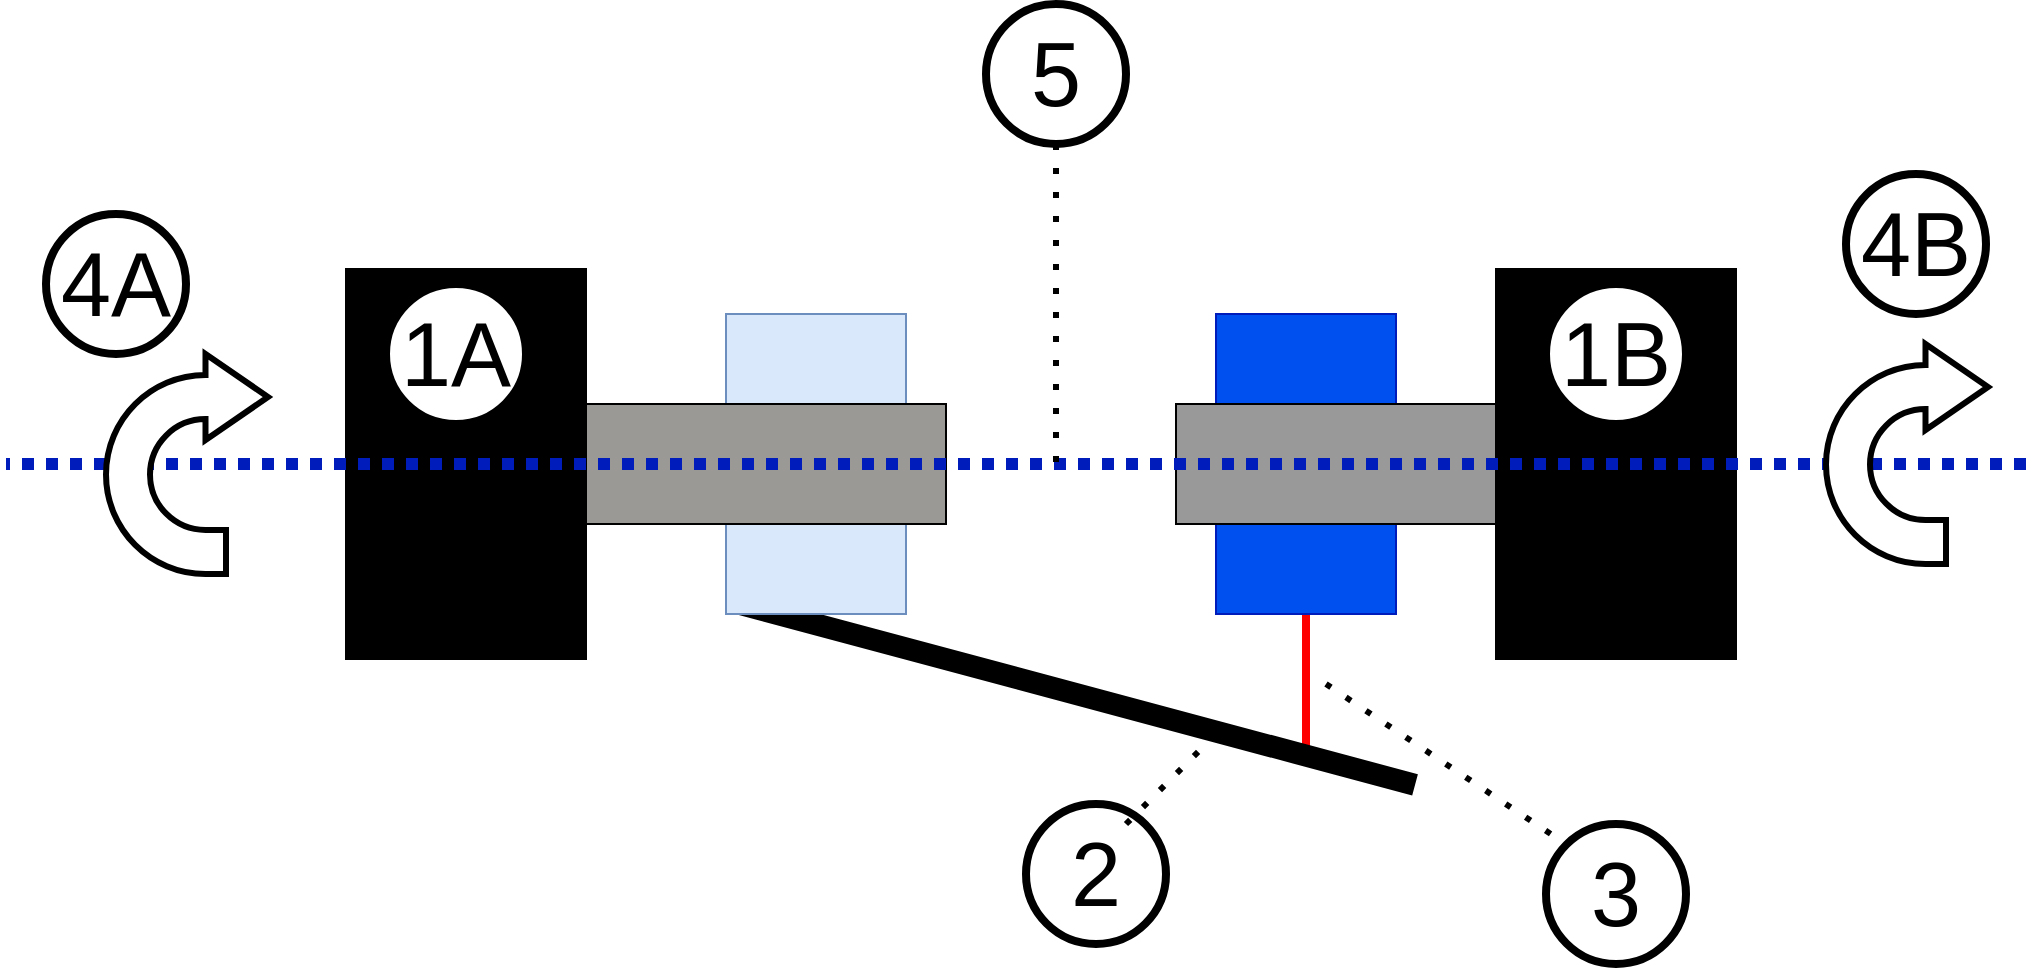 <mxfile version="21.5.0">
  <diagram name="Page-1" id="8FRpXJnR-P_6Mu9A4L2G">
    <mxGraphModel dx="2437" dy="886" grid="1" gridSize="10" guides="1" tooltips="1" connect="1" arrows="1" fold="1" page="1" pageScale="1" pageWidth="850" pageHeight="1100" math="0" shadow="0">
      <root>
        <mxCell id="0" />
        <mxCell id="1" parent="0" />
        <mxCell id="ZVM27dHLaGGcp62J2ybX-13" value="" style="endArrow=none;html=1;rounded=0;strokeWidth=4;strokeColor=#FF0000;" parent="1" source="ZVM27dHLaGGcp62J2ybX-9" edge="1">
          <mxGeometry width="50" height="50" relative="1" as="geometry">
            <mxPoint x="490" y="395" as="sourcePoint" />
            <mxPoint x="490" y="415.711" as="targetPoint" />
          </mxGeometry>
        </mxCell>
        <mxCell id="ZVM27dHLaGGcp62J2ybX-11" value="" style="rounded=0;whiteSpace=wrap;html=1;rotation=15;fillColor=#000000;" parent="1" vertex="1">
          <mxGeometry x="200" y="380" width="350" height="10" as="geometry" />
        </mxCell>
        <mxCell id="ZVM27dHLaGGcp62J2ybX-9" value="" style="rounded=0;whiteSpace=wrap;html=1;fillColor=#0050ef;fontColor=#ffffff;strokeColor=#001DBC;" parent="1" vertex="1">
          <mxGeometry x="445" y="195" width="90" height="150" as="geometry" />
        </mxCell>
        <mxCell id="ZVM27dHLaGGcp62J2ybX-2" value="" style="rounded=0;whiteSpace=wrap;html=1;fillColor=#dae8fc;strokeColor=#6c8ebf;" parent="1" vertex="1">
          <mxGeometry x="200" y="195" width="90" height="150" as="geometry" />
        </mxCell>
        <mxCell id="ZVM27dHLaGGcp62J2ybX-1" value="" style="rounded=0;whiteSpace=wrap;html=1;fillColor=#9a9996;" parent="1" vertex="1">
          <mxGeometry x="60" y="240" width="250" height="60" as="geometry" />
        </mxCell>
        <mxCell id="ZVM27dHLaGGcp62J2ybX-4" value="" style="rounded=0;whiteSpace=wrap;html=1;fillColor=#999999;" parent="1" vertex="1">
          <mxGeometry x="425" y="240" width="250" height="60" as="geometry" />
        </mxCell>
        <mxCell id="ZVM27dHLaGGcp62J2ybX-7" value="" style="rounded=0;whiteSpace=wrap;html=1;fillColor=#000000;" parent="1" vertex="1">
          <mxGeometry x="10" y="172.5" width="120" height="195" as="geometry" />
        </mxCell>
        <mxCell id="ZVM27dHLaGGcp62J2ybX-10" value="" style="rounded=0;whiteSpace=wrap;html=1;fillColor=#000000;" parent="1" vertex="1">
          <mxGeometry x="585" y="172.5" width="120" height="195" as="geometry" />
        </mxCell>
        <mxCell id="ZVM27dHLaGGcp62J2ybX-16" value="&lt;font style=&quot;font-size: 45px;&quot;&gt;1A&lt;/font&gt;" style="ellipse;whiteSpace=wrap;html=1;aspect=fixed;strokeWidth=4;" parent="1" vertex="1">
          <mxGeometry x="30" y="180" width="70" height="70" as="geometry" />
        </mxCell>
        <mxCell id="ZVM27dHLaGGcp62J2ybX-18" value="&lt;font style=&quot;font-size: 45px;&quot;&gt;1B&lt;/font&gt;" style="ellipse;whiteSpace=wrap;html=1;aspect=fixed;strokeWidth=4;" parent="1" vertex="1">
          <mxGeometry x="610" y="180" width="70" height="70" as="geometry" />
        </mxCell>
        <mxCell id="ZVM27dHLaGGcp62J2ybX-19" value="&lt;font style=&quot;font-size: 45px;&quot;&gt;4A&lt;/font&gt;" style="ellipse;whiteSpace=wrap;html=1;aspect=fixed;strokeWidth=4;" parent="1" vertex="1">
          <mxGeometry x="-140" y="145" width="70" height="70" as="geometry" />
        </mxCell>
        <mxCell id="ZVM27dHLaGGcp62J2ybX-20" value="&lt;font style=&quot;font-size: 45px;&quot;&gt;2&lt;/font&gt;" style="ellipse;whiteSpace=wrap;html=1;aspect=fixed;strokeWidth=4;" parent="1" vertex="1">
          <mxGeometry x="350" y="440" width="70" height="70" as="geometry" />
        </mxCell>
        <mxCell id="ZVM27dHLaGGcp62J2ybX-21" value="" style="endArrow=none;dashed=1;html=1;dashPattern=1 3;strokeWidth=3;rounded=0;" parent="1" edge="1">
          <mxGeometry width="50" height="50" relative="1" as="geometry">
            <mxPoint x="400" y="450" as="sourcePoint" />
            <mxPoint x="450" y="400" as="targetPoint" />
          </mxGeometry>
        </mxCell>
        <mxCell id="ZVM27dHLaGGcp62J2ybX-22" value="&lt;font style=&quot;font-size: 45px;&quot;&gt;3&lt;/font&gt;" style="ellipse;whiteSpace=wrap;html=1;aspect=fixed;strokeWidth=4;" parent="1" vertex="1">
          <mxGeometry x="610" y="450" width="70" height="70" as="geometry" />
        </mxCell>
        <mxCell id="ZVM27dHLaGGcp62J2ybX-23" value="" style="endArrow=none;dashed=1;html=1;dashPattern=1 3;strokeWidth=3;rounded=0;entryX=0;entryY=0;entryDx=0;entryDy=0;" parent="1" edge="1" target="ZVM27dHLaGGcp62J2ybX-22">
          <mxGeometry width="50" height="50" relative="1" as="geometry">
            <mxPoint x="500" y="380" as="sourcePoint" />
            <mxPoint x="635" y="440" as="targetPoint" />
          </mxGeometry>
        </mxCell>
        <mxCell id="ZVM27dHLaGGcp62J2ybX-25" value="&lt;font style=&quot;font-size: 45px;&quot;&gt;4B&lt;/font&gt;" style="ellipse;whiteSpace=wrap;html=1;aspect=fixed;strokeWidth=4;" parent="1" vertex="1">
          <mxGeometry x="760" y="125" width="70" height="70" as="geometry" />
        </mxCell>
        <mxCell id="cLFatFqsTeVUqAclV-bf-6" value="" style="endArrow=none;html=1;rounded=0;dashed=1;dashPattern=1 1;strokeWidth=6;fillColor=#0050ef;strokeColor=#001DBC;" edge="1" parent="1">
          <mxGeometry width="50" height="50" relative="1" as="geometry">
            <mxPoint x="850" y="270" as="sourcePoint" />
            <mxPoint x="-160" y="270" as="targetPoint" />
          </mxGeometry>
        </mxCell>
        <mxCell id="cLFatFqsTeVUqAclV-bf-8" value="" style="html=1;shadow=0;dashed=0;align=center;verticalAlign=middle;shape=mxgraph.arrows2.uTurnArrow;dy=11;arrowHead=43;dx2=31.25;strokeWidth=3;" vertex="1" parent="1">
          <mxGeometry x="-110" y="215" width="60" height="110" as="geometry" />
        </mxCell>
        <mxCell id="cLFatFqsTeVUqAclV-bf-9" value="&lt;font style=&quot;font-size: 45px;&quot;&gt;5&lt;/font&gt;" style="ellipse;whiteSpace=wrap;html=1;aspect=fixed;strokeWidth=4;" vertex="1" parent="1">
          <mxGeometry x="330" y="40" width="70" height="70" as="geometry" />
        </mxCell>
        <mxCell id="cLFatFqsTeVUqAclV-bf-5" value="" style="html=1;shadow=0;dashed=0;align=center;verticalAlign=middle;shape=mxgraph.arrows2.uTurnArrow;dy=11;arrowHead=43;dx2=31.25;strokeWidth=3;" vertex="1" parent="1">
          <mxGeometry x="750" y="210" width="60" height="110" as="geometry" />
        </mxCell>
        <mxCell id="cLFatFqsTeVUqAclV-bf-10" value="" style="endArrow=none;dashed=1;html=1;dashPattern=1 3;strokeWidth=3;rounded=0;exitX=0.5;exitY=1;exitDx=0;exitDy=0;" edge="1" parent="1" source="cLFatFqsTeVUqAclV-bf-9">
          <mxGeometry width="50" height="50" relative="1" as="geometry">
            <mxPoint x="270" y="160" as="sourcePoint" />
            <mxPoint x="365" y="270" as="targetPoint" />
          </mxGeometry>
        </mxCell>
      </root>
    </mxGraphModel>
  </diagram>
</mxfile>
